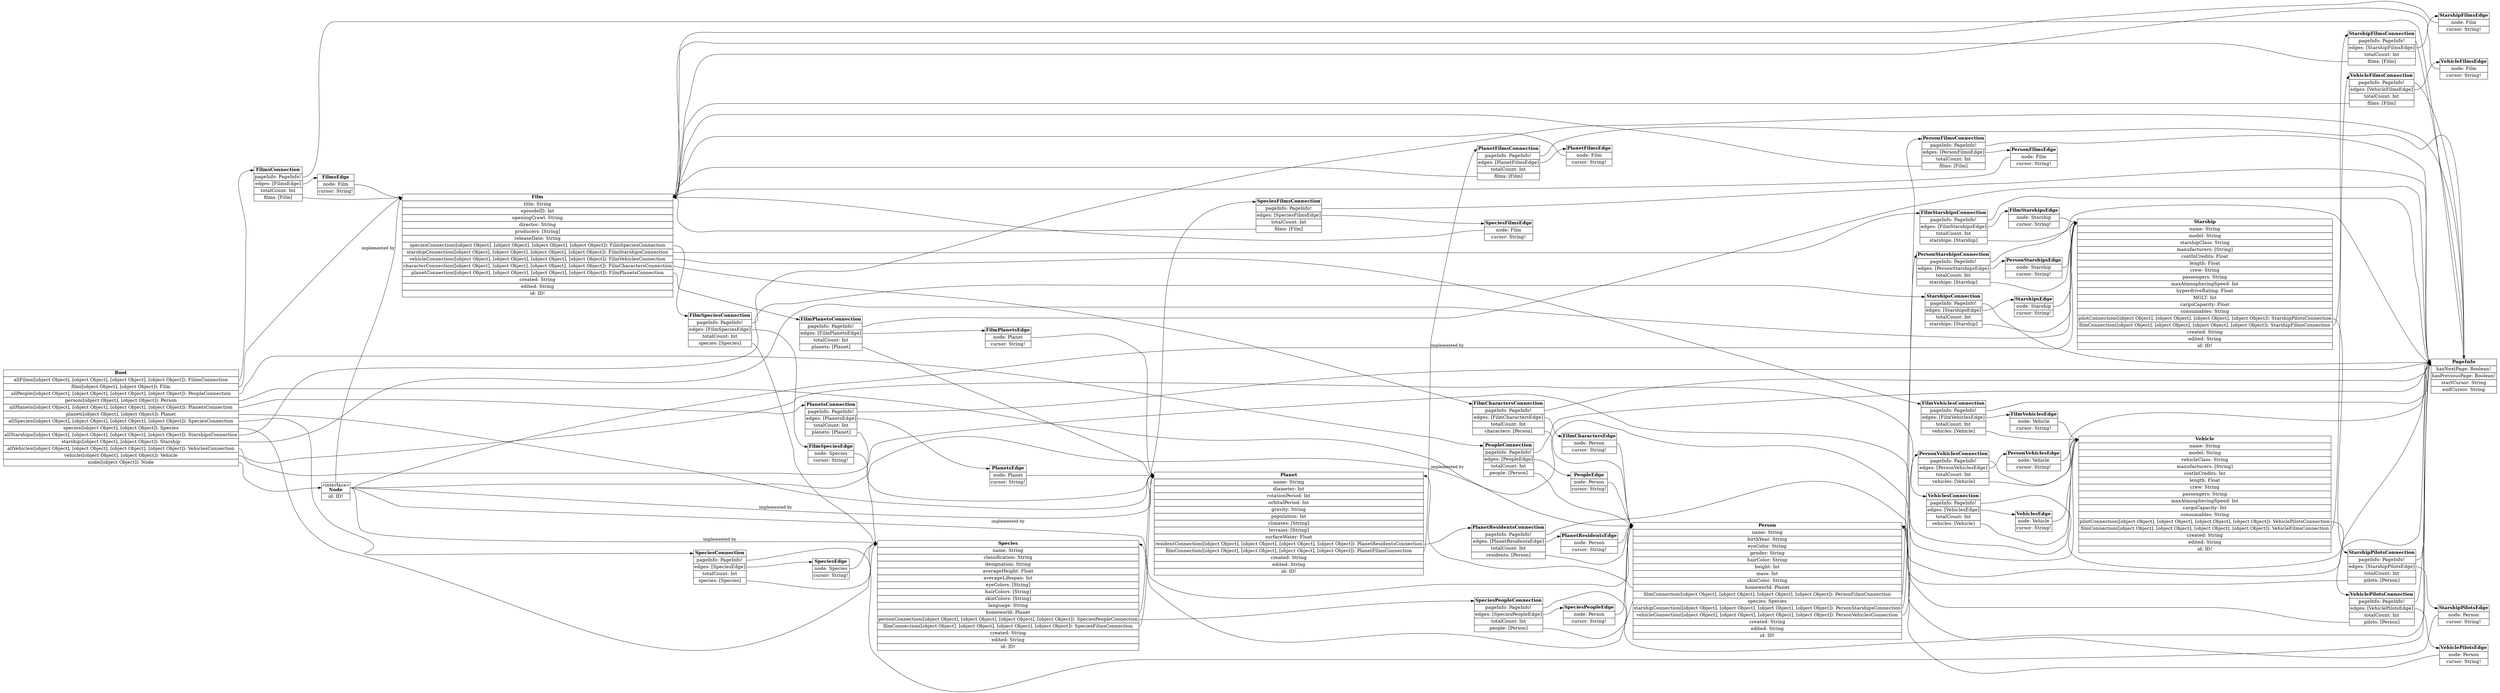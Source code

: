 digraph erd {
graph [
  rankdir = "LR"
];
node [
  fontsize = "16"
  shape = "plaintext"
];
edge [
];
"Root" [label=<<TABLE COLOR="BLACK" BORDER="0" CELLBORDER="1" CELLSPACING="0"><TR><TD PORT="__title"><FONT COLOR="BLACK"><B>Root</B></FONT></TD></TR><TR><TD ALIGN="CENTER" PORT="allFilmsport"><FONT COLOR="BLACK">allFilms([object Object], [object Object], [object Object], [object Object]): FilmsConnection</FONT></TD></TR>,<TR><TD ALIGN="CENTER" PORT="filmport"><FONT COLOR="BLACK">film([object Object], [object Object]): Film</FONT></TD></TR>,<TR><TD ALIGN="CENTER" PORT="allPeopleport"><FONT COLOR="BLACK">allPeople([object Object], [object Object], [object Object], [object Object]): PeopleConnection</FONT></TD></TR>,<TR><TD ALIGN="CENTER" PORT="personport"><FONT COLOR="BLACK">person([object Object], [object Object]): Person</FONT></TD></TR>,<TR><TD ALIGN="CENTER" PORT="allPlanetsport"><FONT COLOR="BLACK">allPlanets([object Object], [object Object], [object Object], [object Object]): PlanetsConnection</FONT></TD></TR>,<TR><TD ALIGN="CENTER" PORT="planetport"><FONT COLOR="BLACK">planet([object Object], [object Object]): Planet</FONT></TD></TR>,<TR><TD ALIGN="CENTER" PORT="allSpeciesport"><FONT COLOR="BLACK">allSpecies([object Object], [object Object], [object Object], [object Object]): SpeciesConnection</FONT></TD></TR>,<TR><TD ALIGN="CENTER" PORT="speciesport"><FONT COLOR="BLACK">species([object Object], [object Object]): Species</FONT></TD></TR>,<TR><TD ALIGN="CENTER" PORT="allStarshipsport"><FONT COLOR="BLACK">allStarships([object Object], [object Object], [object Object], [object Object]): StarshipsConnection</FONT></TD></TR>,<TR><TD ALIGN="CENTER" PORT="starshipport"><FONT COLOR="BLACK">starship([object Object], [object Object]): Starship</FONT></TD></TR>,<TR><TD ALIGN="CENTER" PORT="allVehiclesport"><FONT COLOR="BLACK">allVehicles([object Object], [object Object], [object Object], [object Object]): VehiclesConnection</FONT></TD></TR>,<TR><TD ALIGN="CENTER" PORT="vehicleport"><FONT COLOR="BLACK">vehicle([object Object], [object Object]): Vehicle</FONT></TD></TR>,<TR><TD ALIGN="CENTER" PORT="nodeport"><FONT COLOR="BLACK">node([object Object]): Node</FONT></TD></TR></TABLE>>];
"FilmsConnection" [label=<<TABLE COLOR="BLACK" BORDER="0" CELLBORDER="1" CELLSPACING="0"><TR><TD PORT="__title"><FONT COLOR="BLACK"><B>FilmsConnection</B></FONT></TD></TR><TR><TD ALIGN="CENTER" PORT="pageInfoport"><FONT COLOR="BLACK">pageInfo: PageInfo!</FONT></TD></TR>,<TR><TD ALIGN="CENTER" PORT="edgesport"><FONT COLOR="BLACK">edges: [FilmsEdge]</FONT></TD></TR>,<TR><TD ALIGN="CENTER" PORT="totalCountport"><FONT COLOR="BLACK">totalCount: Int</FONT></TD></TR>,<TR><TD ALIGN="CENTER" PORT="filmsport"><FONT COLOR="BLACK">films: [Film]</FONT></TD></TR></TABLE>>];
"Film" [label=<<TABLE COLOR="BLACK" BORDER="0" CELLBORDER="1" CELLSPACING="0"><TR><TD PORT="__title"><FONT COLOR="BLACK"><B>Film</B></FONT></TD></TR><TR><TD ALIGN="CENTER" PORT="titleport"><FONT COLOR="BLACK">title: String</FONT></TD></TR>,<TR><TD ALIGN="CENTER" PORT="episodeIDport"><FONT COLOR="BLACK">episodeID: Int</FONT></TD></TR>,<TR><TD ALIGN="CENTER" PORT="openingCrawlport"><FONT COLOR="BLACK">openingCrawl: String</FONT></TD></TR>,<TR><TD ALIGN="CENTER" PORT="directorport"><FONT COLOR="BLACK">director: String</FONT></TD></TR>,<TR><TD ALIGN="CENTER" PORT="producersport"><FONT COLOR="BLACK">producers: [String]</FONT></TD></TR>,<TR><TD ALIGN="CENTER" PORT="releaseDateport"><FONT COLOR="BLACK">releaseDate: String</FONT></TD></TR>,<TR><TD ALIGN="CENTER" PORT="speciesConnectionport"><FONT COLOR="BLACK">speciesConnection([object Object], [object Object], [object Object], [object Object]): FilmSpeciesConnection</FONT></TD></TR>,<TR><TD ALIGN="CENTER" PORT="starshipConnectionport"><FONT COLOR="BLACK">starshipConnection([object Object], [object Object], [object Object], [object Object]): FilmStarshipsConnection</FONT></TD></TR>,<TR><TD ALIGN="CENTER" PORT="vehicleConnectionport"><FONT COLOR="BLACK">vehicleConnection([object Object], [object Object], [object Object], [object Object]): FilmVehiclesConnection</FONT></TD></TR>,<TR><TD ALIGN="CENTER" PORT="characterConnectionport"><FONT COLOR="BLACK">characterConnection([object Object], [object Object], [object Object], [object Object]): FilmCharactersConnection</FONT></TD></TR>,<TR><TD ALIGN="CENTER" PORT="planetConnectionport"><FONT COLOR="BLACK">planetConnection([object Object], [object Object], [object Object], [object Object]): FilmPlanetsConnection</FONT></TD></TR>,<TR><TD ALIGN="CENTER" PORT="createdport"><FONT COLOR="BLACK">created: String</FONT></TD></TR>,<TR><TD ALIGN="CENTER" PORT="editedport"><FONT COLOR="BLACK">edited: String</FONT></TD></TR>,<TR><TD ALIGN="CENTER" PORT="idport"><FONT COLOR="BLACK">id: ID!</FONT></TD></TR></TABLE>>];
"PeopleConnection" [label=<<TABLE COLOR="BLACK" BORDER="0" CELLBORDER="1" CELLSPACING="0"><TR><TD PORT="__title"><FONT COLOR="BLACK"><B>PeopleConnection</B></FONT></TD></TR><TR><TD ALIGN="CENTER" PORT="pageInfoport"><FONT COLOR="BLACK">pageInfo: PageInfo!</FONT></TD></TR>,<TR><TD ALIGN="CENTER" PORT="edgesport"><FONT COLOR="BLACK">edges: [PeopleEdge]</FONT></TD></TR>,<TR><TD ALIGN="CENTER" PORT="totalCountport"><FONT COLOR="BLACK">totalCount: Int</FONT></TD></TR>,<TR><TD ALIGN="CENTER" PORT="peopleport"><FONT COLOR="BLACK">people: [Person]</FONT></TD></TR></TABLE>>];
"Person" [label=<<TABLE COLOR="BLACK" BORDER="0" CELLBORDER="1" CELLSPACING="0"><TR><TD PORT="__title"><FONT COLOR="BLACK"><B>Person</B></FONT></TD></TR><TR><TD ALIGN="CENTER" PORT="nameport"><FONT COLOR="BLACK">name: String</FONT></TD></TR>,<TR><TD ALIGN="CENTER" PORT="birthYearport"><FONT COLOR="BLACK">birthYear: String</FONT></TD></TR>,<TR><TD ALIGN="CENTER" PORT="eyeColorport"><FONT COLOR="BLACK">eyeColor: String</FONT></TD></TR>,<TR><TD ALIGN="CENTER" PORT="genderport"><FONT COLOR="BLACK">gender: String</FONT></TD></TR>,<TR><TD ALIGN="CENTER" PORT="hairColorport"><FONT COLOR="BLACK">hairColor: String</FONT></TD></TR>,<TR><TD ALIGN="CENTER" PORT="heightport"><FONT COLOR="BLACK">height: Int</FONT></TD></TR>,<TR><TD ALIGN="CENTER" PORT="massport"><FONT COLOR="BLACK">mass: Int</FONT></TD></TR>,<TR><TD ALIGN="CENTER" PORT="skinColorport"><FONT COLOR="BLACK">skinColor: String</FONT></TD></TR>,<TR><TD ALIGN="CENTER" PORT="homeworldport"><FONT COLOR="BLACK">homeworld: Planet</FONT></TD></TR>,<TR><TD ALIGN="CENTER" PORT="filmConnectionport"><FONT COLOR="BLACK">filmConnection([object Object], [object Object], [object Object], [object Object]): PersonFilmsConnection</FONT></TD></TR>,<TR><TD ALIGN="CENTER" PORT="speciesport"><FONT COLOR="BLACK">species: Species</FONT></TD></TR>,<TR><TD ALIGN="CENTER" PORT="starshipConnectionport"><FONT COLOR="BLACK">starshipConnection([object Object], [object Object], [object Object], [object Object]): PersonStarshipsConnection</FONT></TD></TR>,<TR><TD ALIGN="CENTER" PORT="vehicleConnectionport"><FONT COLOR="BLACK">vehicleConnection([object Object], [object Object], [object Object], [object Object]): PersonVehiclesConnection</FONT></TD></TR>,<TR><TD ALIGN="CENTER" PORT="createdport"><FONT COLOR="BLACK">created: String</FONT></TD></TR>,<TR><TD ALIGN="CENTER" PORT="editedport"><FONT COLOR="BLACK">edited: String</FONT></TD></TR>,<TR><TD ALIGN="CENTER" PORT="idport"><FONT COLOR="BLACK">id: ID!</FONT></TD></TR></TABLE>>];
"PlanetsConnection" [label=<<TABLE COLOR="BLACK" BORDER="0" CELLBORDER="1" CELLSPACING="0"><TR><TD PORT="__title"><FONT COLOR="BLACK"><B>PlanetsConnection</B></FONT></TD></TR><TR><TD ALIGN="CENTER" PORT="pageInfoport"><FONT COLOR="BLACK">pageInfo: PageInfo!</FONT></TD></TR>,<TR><TD ALIGN="CENTER" PORT="edgesport"><FONT COLOR="BLACK">edges: [PlanetsEdge]</FONT></TD></TR>,<TR><TD ALIGN="CENTER" PORT="totalCountport"><FONT COLOR="BLACK">totalCount: Int</FONT></TD></TR>,<TR><TD ALIGN="CENTER" PORT="planetsport"><FONT COLOR="BLACK">planets: [Planet]</FONT></TD></TR></TABLE>>];
"Planet" [label=<<TABLE COLOR="BLACK" BORDER="0" CELLBORDER="1" CELLSPACING="0"><TR><TD PORT="__title"><FONT COLOR="BLACK"><B>Planet</B></FONT></TD></TR><TR><TD ALIGN="CENTER" PORT="nameport"><FONT COLOR="BLACK">name: String</FONT></TD></TR>,<TR><TD ALIGN="CENTER" PORT="diameterport"><FONT COLOR="BLACK">diameter: Int</FONT></TD></TR>,<TR><TD ALIGN="CENTER" PORT="rotationPeriodport"><FONT COLOR="BLACK">rotationPeriod: Int</FONT></TD></TR>,<TR><TD ALIGN="CENTER" PORT="orbitalPeriodport"><FONT COLOR="BLACK">orbitalPeriod: Int</FONT></TD></TR>,<TR><TD ALIGN="CENTER" PORT="gravityport"><FONT COLOR="BLACK">gravity: String</FONT></TD></TR>,<TR><TD ALIGN="CENTER" PORT="populationport"><FONT COLOR="BLACK">population: Int</FONT></TD></TR>,<TR><TD ALIGN="CENTER" PORT="climatesport"><FONT COLOR="BLACK">climates: [String]</FONT></TD></TR>,<TR><TD ALIGN="CENTER" PORT="terrainsport"><FONT COLOR="BLACK">terrains: [String]</FONT></TD></TR>,<TR><TD ALIGN="CENTER" PORT="surfaceWaterport"><FONT COLOR="BLACK">surfaceWater: Float</FONT></TD></TR>,<TR><TD ALIGN="CENTER" PORT="residentConnectionport"><FONT COLOR="BLACK">residentConnection([object Object], [object Object], [object Object], [object Object]): PlanetResidentsConnection</FONT></TD></TR>,<TR><TD ALIGN="CENTER" PORT="filmConnectionport"><FONT COLOR="BLACK">filmConnection([object Object], [object Object], [object Object], [object Object]): PlanetFilmsConnection</FONT></TD></TR>,<TR><TD ALIGN="CENTER" PORT="createdport"><FONT COLOR="BLACK">created: String</FONT></TD></TR>,<TR><TD ALIGN="CENTER" PORT="editedport"><FONT COLOR="BLACK">edited: String</FONT></TD></TR>,<TR><TD ALIGN="CENTER" PORT="idport"><FONT COLOR="BLACK">id: ID!</FONT></TD></TR></TABLE>>];
"SpeciesConnection" [label=<<TABLE COLOR="BLACK" BORDER="0" CELLBORDER="1" CELLSPACING="0"><TR><TD PORT="__title"><FONT COLOR="BLACK"><B>SpeciesConnection</B></FONT></TD></TR><TR><TD ALIGN="CENTER" PORT="pageInfoport"><FONT COLOR="BLACK">pageInfo: PageInfo!</FONT></TD></TR>,<TR><TD ALIGN="CENTER" PORT="edgesport"><FONT COLOR="BLACK">edges: [SpeciesEdge]</FONT></TD></TR>,<TR><TD ALIGN="CENTER" PORT="totalCountport"><FONT COLOR="BLACK">totalCount: Int</FONT></TD></TR>,<TR><TD ALIGN="CENTER" PORT="speciesport"><FONT COLOR="BLACK">species: [Species]</FONT></TD></TR></TABLE>>];
"Species" [label=<<TABLE COLOR="BLACK" BORDER="0" CELLBORDER="1" CELLSPACING="0"><TR><TD PORT="__title"><FONT COLOR="BLACK"><B>Species</B></FONT></TD></TR><TR><TD ALIGN="CENTER" PORT="nameport"><FONT COLOR="BLACK">name: String</FONT></TD></TR>,<TR><TD ALIGN="CENTER" PORT="classificationport"><FONT COLOR="BLACK">classification: String</FONT></TD></TR>,<TR><TD ALIGN="CENTER" PORT="designationport"><FONT COLOR="BLACK">designation: String</FONT></TD></TR>,<TR><TD ALIGN="CENTER" PORT="averageHeightport"><FONT COLOR="BLACK">averageHeight: Float</FONT></TD></TR>,<TR><TD ALIGN="CENTER" PORT="averageLifespanport"><FONT COLOR="BLACK">averageLifespan: Int</FONT></TD></TR>,<TR><TD ALIGN="CENTER" PORT="eyeColorsport"><FONT COLOR="BLACK">eyeColors: [String]</FONT></TD></TR>,<TR><TD ALIGN="CENTER" PORT="hairColorsport"><FONT COLOR="BLACK">hairColors: [String]</FONT></TD></TR>,<TR><TD ALIGN="CENTER" PORT="skinColorsport"><FONT COLOR="BLACK">skinColors: [String]</FONT></TD></TR>,<TR><TD ALIGN="CENTER" PORT="languageport"><FONT COLOR="BLACK">language: String</FONT></TD></TR>,<TR><TD ALIGN="CENTER" PORT="homeworldport"><FONT COLOR="BLACK">homeworld: Planet</FONT></TD></TR>,<TR><TD ALIGN="CENTER" PORT="personConnectionport"><FONT COLOR="BLACK">personConnection([object Object], [object Object], [object Object], [object Object]): SpeciesPeopleConnection</FONT></TD></TR>,<TR><TD ALIGN="CENTER" PORT="filmConnectionport"><FONT COLOR="BLACK">filmConnection([object Object], [object Object], [object Object], [object Object]): SpeciesFilmsConnection</FONT></TD></TR>,<TR><TD ALIGN="CENTER" PORT="createdport"><FONT COLOR="BLACK">created: String</FONT></TD></TR>,<TR><TD ALIGN="CENTER" PORT="editedport"><FONT COLOR="BLACK">edited: String</FONT></TD></TR>,<TR><TD ALIGN="CENTER" PORT="idport"><FONT COLOR="BLACK">id: ID!</FONT></TD></TR></TABLE>>];
"StarshipsConnection" [label=<<TABLE COLOR="BLACK" BORDER="0" CELLBORDER="1" CELLSPACING="0"><TR><TD PORT="__title"><FONT COLOR="BLACK"><B>StarshipsConnection</B></FONT></TD></TR><TR><TD ALIGN="CENTER" PORT="pageInfoport"><FONT COLOR="BLACK">pageInfo: PageInfo!</FONT></TD></TR>,<TR><TD ALIGN="CENTER" PORT="edgesport"><FONT COLOR="BLACK">edges: [StarshipsEdge]</FONT></TD></TR>,<TR><TD ALIGN="CENTER" PORT="totalCountport"><FONT COLOR="BLACK">totalCount: Int</FONT></TD></TR>,<TR><TD ALIGN="CENTER" PORT="starshipsport"><FONT COLOR="BLACK">starships: [Starship]</FONT></TD></TR></TABLE>>];
"Starship" [label=<<TABLE COLOR="BLACK" BORDER="0" CELLBORDER="1" CELLSPACING="0"><TR><TD PORT="__title"><FONT COLOR="BLACK"><B>Starship</B></FONT></TD></TR><TR><TD ALIGN="CENTER" PORT="nameport"><FONT COLOR="BLACK">name: String</FONT></TD></TR>,<TR><TD ALIGN="CENTER" PORT="modelport"><FONT COLOR="BLACK">model: String</FONT></TD></TR>,<TR><TD ALIGN="CENTER" PORT="starshipClassport"><FONT COLOR="BLACK">starshipClass: String</FONT></TD></TR>,<TR><TD ALIGN="CENTER" PORT="manufacturersport"><FONT COLOR="BLACK">manufacturers: [String]</FONT></TD></TR>,<TR><TD ALIGN="CENTER" PORT="costInCreditsport"><FONT COLOR="BLACK">costInCredits: Float</FONT></TD></TR>,<TR><TD ALIGN="CENTER" PORT="lengthport"><FONT COLOR="BLACK">length: Float</FONT></TD></TR>,<TR><TD ALIGN="CENTER" PORT="crewport"><FONT COLOR="BLACK">crew: String</FONT></TD></TR>,<TR><TD ALIGN="CENTER" PORT="passengersport"><FONT COLOR="BLACK">passengers: String</FONT></TD></TR>,<TR><TD ALIGN="CENTER" PORT="maxAtmospheringSpeedport"><FONT COLOR="BLACK">maxAtmospheringSpeed: Int</FONT></TD></TR>,<TR><TD ALIGN="CENTER" PORT="hyperdriveRatingport"><FONT COLOR="BLACK">hyperdriveRating: Float</FONT></TD></TR>,<TR><TD ALIGN="CENTER" PORT="MGLTport"><FONT COLOR="BLACK">MGLT: Int</FONT></TD></TR>,<TR><TD ALIGN="CENTER" PORT="cargoCapacityport"><FONT COLOR="BLACK">cargoCapacity: Float</FONT></TD></TR>,<TR><TD ALIGN="CENTER" PORT="consumablesport"><FONT COLOR="BLACK">consumables: String</FONT></TD></TR>,<TR><TD ALIGN="CENTER" PORT="pilotConnectionport"><FONT COLOR="BLACK">pilotConnection([object Object], [object Object], [object Object], [object Object]): StarshipPilotsConnection</FONT></TD></TR>,<TR><TD ALIGN="CENTER" PORT="filmConnectionport"><FONT COLOR="BLACK">filmConnection([object Object], [object Object], [object Object], [object Object]): StarshipFilmsConnection</FONT></TD></TR>,<TR><TD ALIGN="CENTER" PORT="createdport"><FONT COLOR="BLACK">created: String</FONT></TD></TR>,<TR><TD ALIGN="CENTER" PORT="editedport"><FONT COLOR="BLACK">edited: String</FONT></TD></TR>,<TR><TD ALIGN="CENTER" PORT="idport"><FONT COLOR="BLACK">id: ID!</FONT></TD></TR></TABLE>>];
"VehiclesConnection" [label=<<TABLE COLOR="BLACK" BORDER="0" CELLBORDER="1" CELLSPACING="0"><TR><TD PORT="__title"><FONT COLOR="BLACK"><B>VehiclesConnection</B></FONT></TD></TR><TR><TD ALIGN="CENTER" PORT="pageInfoport"><FONT COLOR="BLACK">pageInfo: PageInfo!</FONT></TD></TR>,<TR><TD ALIGN="CENTER" PORT="edgesport"><FONT COLOR="BLACK">edges: [VehiclesEdge]</FONT></TD></TR>,<TR><TD ALIGN="CENTER" PORT="totalCountport"><FONT COLOR="BLACK">totalCount: Int</FONT></TD></TR>,<TR><TD ALIGN="CENTER" PORT="vehiclesport"><FONT COLOR="BLACK">vehicles: [Vehicle]</FONT></TD></TR></TABLE>>];
"Vehicle" [label=<<TABLE COLOR="BLACK" BORDER="0" CELLBORDER="1" CELLSPACING="0"><TR><TD PORT="__title"><FONT COLOR="BLACK"><B>Vehicle</B></FONT></TD></TR><TR><TD ALIGN="CENTER" PORT="nameport"><FONT COLOR="BLACK">name: String</FONT></TD></TR>,<TR><TD ALIGN="CENTER" PORT="modelport"><FONT COLOR="BLACK">model: String</FONT></TD></TR>,<TR><TD ALIGN="CENTER" PORT="vehicleClassport"><FONT COLOR="BLACK">vehicleClass: String</FONT></TD></TR>,<TR><TD ALIGN="CENTER" PORT="manufacturersport"><FONT COLOR="BLACK">manufacturers: [String]</FONT></TD></TR>,<TR><TD ALIGN="CENTER" PORT="costInCreditsport"><FONT COLOR="BLACK">costInCredits: Int</FONT></TD></TR>,<TR><TD ALIGN="CENTER" PORT="lengthport"><FONT COLOR="BLACK">length: Float</FONT></TD></TR>,<TR><TD ALIGN="CENTER" PORT="crewport"><FONT COLOR="BLACK">crew: String</FONT></TD></TR>,<TR><TD ALIGN="CENTER" PORT="passengersport"><FONT COLOR="BLACK">passengers: String</FONT></TD></TR>,<TR><TD ALIGN="CENTER" PORT="maxAtmospheringSpeedport"><FONT COLOR="BLACK">maxAtmospheringSpeed: Int</FONT></TD></TR>,<TR><TD ALIGN="CENTER" PORT="cargoCapacityport"><FONT COLOR="BLACK">cargoCapacity: Int</FONT></TD></TR>,<TR><TD ALIGN="CENTER" PORT="consumablesport"><FONT COLOR="BLACK">consumables: String</FONT></TD></TR>,<TR><TD ALIGN="CENTER" PORT="pilotConnectionport"><FONT COLOR="BLACK">pilotConnection([object Object], [object Object], [object Object], [object Object]): VehiclePilotsConnection</FONT></TD></TR>,<TR><TD ALIGN="CENTER" PORT="filmConnectionport"><FONT COLOR="BLACK">filmConnection([object Object], [object Object], [object Object], [object Object]): VehicleFilmsConnection</FONT></TD></TR>,<TR><TD ALIGN="CENTER" PORT="createdport"><FONT COLOR="BLACK">created: String</FONT></TD></TR>,<TR><TD ALIGN="CENTER" PORT="editedport"><FONT COLOR="BLACK">edited: String</FONT></TD></TR>,<TR><TD ALIGN="CENTER" PORT="idport"><FONT COLOR="BLACK">id: ID!</FONT></TD></TR></TABLE>>];
"PageInfo" [label=<<TABLE COLOR="BLACK" BORDER="0" CELLBORDER="1" CELLSPACING="0"><TR><TD PORT="__title"><FONT COLOR="BLACK"><B>PageInfo</B></FONT></TD></TR><TR><TD ALIGN="CENTER" PORT="hasNextPageport"><FONT COLOR="BLACK">hasNextPage: Boolean!</FONT></TD></TR>,<TR><TD ALIGN="CENTER" PORT="hasPreviousPageport"><FONT COLOR="BLACK">hasPreviousPage: Boolean!</FONT></TD></TR>,<TR><TD ALIGN="CENTER" PORT="startCursorport"><FONT COLOR="BLACK">startCursor: String</FONT></TD></TR>,<TR><TD ALIGN="CENTER" PORT="endCursorport"><FONT COLOR="BLACK">endCursor: String</FONT></TD></TR></TABLE>>];
"FilmsEdge" [label=<<TABLE COLOR="BLACK" BORDER="0" CELLBORDER="1" CELLSPACING="0"><TR><TD PORT="__title"><FONT COLOR="BLACK"><B>FilmsEdge</B></FONT></TD></TR><TR><TD ALIGN="CENTER" PORT="nodeport"><FONT COLOR="BLACK">node: Film</FONT></TD></TR>,<TR><TD ALIGN="CENTER" PORT="cursorport"><FONT COLOR="BLACK">cursor: String!</FONT></TD></TR></TABLE>>];
"FilmSpeciesConnection" [label=<<TABLE COLOR="BLACK" BORDER="0" CELLBORDER="1" CELLSPACING="0"><TR><TD PORT="__title"><FONT COLOR="BLACK"><B>FilmSpeciesConnection</B></FONT></TD></TR><TR><TD ALIGN="CENTER" PORT="pageInfoport"><FONT COLOR="BLACK">pageInfo: PageInfo!</FONT></TD></TR>,<TR><TD ALIGN="CENTER" PORT="edgesport"><FONT COLOR="BLACK">edges: [FilmSpeciesEdge]</FONT></TD></TR>,<TR><TD ALIGN="CENTER" PORT="totalCountport"><FONT COLOR="BLACK">totalCount: Int</FONT></TD></TR>,<TR><TD ALIGN="CENTER" PORT="speciesport"><FONT COLOR="BLACK">species: [Species]</FONT></TD></TR></TABLE>>];
"FilmStarshipsConnection" [label=<<TABLE COLOR="BLACK" BORDER="0" CELLBORDER="1" CELLSPACING="0"><TR><TD PORT="__title"><FONT COLOR="BLACK"><B>FilmStarshipsConnection</B></FONT></TD></TR><TR><TD ALIGN="CENTER" PORT="pageInfoport"><FONT COLOR="BLACK">pageInfo: PageInfo!</FONT></TD></TR>,<TR><TD ALIGN="CENTER" PORT="edgesport"><FONT COLOR="BLACK">edges: [FilmStarshipsEdge]</FONT></TD></TR>,<TR><TD ALIGN="CENTER" PORT="totalCountport"><FONT COLOR="BLACK">totalCount: Int</FONT></TD></TR>,<TR><TD ALIGN="CENTER" PORT="starshipsport"><FONT COLOR="BLACK">starships: [Starship]</FONT></TD></TR></TABLE>>];
"FilmVehiclesConnection" [label=<<TABLE COLOR="BLACK" BORDER="0" CELLBORDER="1" CELLSPACING="0"><TR><TD PORT="__title"><FONT COLOR="BLACK"><B>FilmVehiclesConnection</B></FONT></TD></TR><TR><TD ALIGN="CENTER" PORT="pageInfoport"><FONT COLOR="BLACK">pageInfo: PageInfo!</FONT></TD></TR>,<TR><TD ALIGN="CENTER" PORT="edgesport"><FONT COLOR="BLACK">edges: [FilmVehiclesEdge]</FONT></TD></TR>,<TR><TD ALIGN="CENTER" PORT="totalCountport"><FONT COLOR="BLACK">totalCount: Int</FONT></TD></TR>,<TR><TD ALIGN="CENTER" PORT="vehiclesport"><FONT COLOR="BLACK">vehicles: [Vehicle]</FONT></TD></TR></TABLE>>];
"FilmCharactersConnection" [label=<<TABLE COLOR="BLACK" BORDER="0" CELLBORDER="1" CELLSPACING="0"><TR><TD PORT="__title"><FONT COLOR="BLACK"><B>FilmCharactersConnection</B></FONT></TD></TR><TR><TD ALIGN="CENTER" PORT="pageInfoport"><FONT COLOR="BLACK">pageInfo: PageInfo!</FONT></TD></TR>,<TR><TD ALIGN="CENTER" PORT="edgesport"><FONT COLOR="BLACK">edges: [FilmCharactersEdge]</FONT></TD></TR>,<TR><TD ALIGN="CENTER" PORT="totalCountport"><FONT COLOR="BLACK">totalCount: Int</FONT></TD></TR>,<TR><TD ALIGN="CENTER" PORT="charactersport"><FONT COLOR="BLACK">characters: [Person]</FONT></TD></TR></TABLE>>];
"FilmPlanetsConnection" [label=<<TABLE COLOR="BLACK" BORDER="0" CELLBORDER="1" CELLSPACING="0"><TR><TD PORT="__title"><FONT COLOR="BLACK"><B>FilmPlanetsConnection</B></FONT></TD></TR><TR><TD ALIGN="CENTER" PORT="pageInfoport"><FONT COLOR="BLACK">pageInfo: PageInfo!</FONT></TD></TR>,<TR><TD ALIGN="CENTER" PORT="edgesport"><FONT COLOR="BLACK">edges: [FilmPlanetsEdge]</FONT></TD></TR>,<TR><TD ALIGN="CENTER" PORT="totalCountport"><FONT COLOR="BLACK">totalCount: Int</FONT></TD></TR>,<TR><TD ALIGN="CENTER" PORT="planetsport"><FONT COLOR="BLACK">planets: [Planet]</FONT></TD></TR></TABLE>>];
"PeopleEdge" [label=<<TABLE COLOR="BLACK" BORDER="0" CELLBORDER="1" CELLSPACING="0"><TR><TD PORT="__title"><FONT COLOR="BLACK"><B>PeopleEdge</B></FONT></TD></TR><TR><TD ALIGN="CENTER" PORT="nodeport"><FONT COLOR="BLACK">node: Person</FONT></TD></TR>,<TR><TD ALIGN="CENTER" PORT="cursorport"><FONT COLOR="BLACK">cursor: String!</FONT></TD></TR></TABLE>>];
"PersonFilmsConnection" [label=<<TABLE COLOR="BLACK" BORDER="0" CELLBORDER="1" CELLSPACING="0"><TR><TD PORT="__title"><FONT COLOR="BLACK"><B>PersonFilmsConnection</B></FONT></TD></TR><TR><TD ALIGN="CENTER" PORT="pageInfoport"><FONT COLOR="BLACK">pageInfo: PageInfo!</FONT></TD></TR>,<TR><TD ALIGN="CENTER" PORT="edgesport"><FONT COLOR="BLACK">edges: [PersonFilmsEdge]</FONT></TD></TR>,<TR><TD ALIGN="CENTER" PORT="totalCountport"><FONT COLOR="BLACK">totalCount: Int</FONT></TD></TR>,<TR><TD ALIGN="CENTER" PORT="filmsport"><FONT COLOR="BLACK">films: [Film]</FONT></TD></TR></TABLE>>];
"PersonStarshipsConnection" [label=<<TABLE COLOR="BLACK" BORDER="0" CELLBORDER="1" CELLSPACING="0"><TR><TD PORT="__title"><FONT COLOR="BLACK"><B>PersonStarshipsConnection</B></FONT></TD></TR><TR><TD ALIGN="CENTER" PORT="pageInfoport"><FONT COLOR="BLACK">pageInfo: PageInfo!</FONT></TD></TR>,<TR><TD ALIGN="CENTER" PORT="edgesport"><FONT COLOR="BLACK">edges: [PersonStarshipsEdge]</FONT></TD></TR>,<TR><TD ALIGN="CENTER" PORT="totalCountport"><FONT COLOR="BLACK">totalCount: Int</FONT></TD></TR>,<TR><TD ALIGN="CENTER" PORT="starshipsport"><FONT COLOR="BLACK">starships: [Starship]</FONT></TD></TR></TABLE>>];
"PersonVehiclesConnection" [label=<<TABLE COLOR="BLACK" BORDER="0" CELLBORDER="1" CELLSPACING="0"><TR><TD PORT="__title"><FONT COLOR="BLACK"><B>PersonVehiclesConnection</B></FONT></TD></TR><TR><TD ALIGN="CENTER" PORT="pageInfoport"><FONT COLOR="BLACK">pageInfo: PageInfo!</FONT></TD></TR>,<TR><TD ALIGN="CENTER" PORT="edgesport"><FONT COLOR="BLACK">edges: [PersonVehiclesEdge]</FONT></TD></TR>,<TR><TD ALIGN="CENTER" PORT="totalCountport"><FONT COLOR="BLACK">totalCount: Int</FONT></TD></TR>,<TR><TD ALIGN="CENTER" PORT="vehiclesport"><FONT COLOR="BLACK">vehicles: [Vehicle]</FONT></TD></TR></TABLE>>];
"PlanetsEdge" [label=<<TABLE COLOR="BLACK" BORDER="0" CELLBORDER="1" CELLSPACING="0"><TR><TD PORT="__title"><FONT COLOR="BLACK"><B>PlanetsEdge</B></FONT></TD></TR><TR><TD ALIGN="CENTER" PORT="nodeport"><FONT COLOR="BLACK">node: Planet</FONT></TD></TR>,<TR><TD ALIGN="CENTER" PORT="cursorport"><FONT COLOR="BLACK">cursor: String!</FONT></TD></TR></TABLE>>];
"PlanetResidentsConnection" [label=<<TABLE COLOR="BLACK" BORDER="0" CELLBORDER="1" CELLSPACING="0"><TR><TD PORT="__title"><FONT COLOR="BLACK"><B>PlanetResidentsConnection</B></FONT></TD></TR><TR><TD ALIGN="CENTER" PORT="pageInfoport"><FONT COLOR="BLACK">pageInfo: PageInfo!</FONT></TD></TR>,<TR><TD ALIGN="CENTER" PORT="edgesport"><FONT COLOR="BLACK">edges: [PlanetResidentsEdge]</FONT></TD></TR>,<TR><TD ALIGN="CENTER" PORT="totalCountport"><FONT COLOR="BLACK">totalCount: Int</FONT></TD></TR>,<TR><TD ALIGN="CENTER" PORT="residentsport"><FONT COLOR="BLACK">residents: [Person]</FONT></TD></TR></TABLE>>];
"PlanetFilmsConnection" [label=<<TABLE COLOR="BLACK" BORDER="0" CELLBORDER="1" CELLSPACING="0"><TR><TD PORT="__title"><FONT COLOR="BLACK"><B>PlanetFilmsConnection</B></FONT></TD></TR><TR><TD ALIGN="CENTER" PORT="pageInfoport"><FONT COLOR="BLACK">pageInfo: PageInfo!</FONT></TD></TR>,<TR><TD ALIGN="CENTER" PORT="edgesport"><FONT COLOR="BLACK">edges: [PlanetFilmsEdge]</FONT></TD></TR>,<TR><TD ALIGN="CENTER" PORT="totalCountport"><FONT COLOR="BLACK">totalCount: Int</FONT></TD></TR>,<TR><TD ALIGN="CENTER" PORT="filmsport"><FONT COLOR="BLACK">films: [Film]</FONT></TD></TR></TABLE>>];
"SpeciesEdge" [label=<<TABLE COLOR="BLACK" BORDER="0" CELLBORDER="1" CELLSPACING="0"><TR><TD PORT="__title"><FONT COLOR="BLACK"><B>SpeciesEdge</B></FONT></TD></TR><TR><TD ALIGN="CENTER" PORT="nodeport"><FONT COLOR="BLACK">node: Species</FONT></TD></TR>,<TR><TD ALIGN="CENTER" PORT="cursorport"><FONT COLOR="BLACK">cursor: String!</FONT></TD></TR></TABLE>>];
"SpeciesPeopleConnection" [label=<<TABLE COLOR="BLACK" BORDER="0" CELLBORDER="1" CELLSPACING="0"><TR><TD PORT="__title"><FONT COLOR="BLACK"><B>SpeciesPeopleConnection</B></FONT></TD></TR><TR><TD ALIGN="CENTER" PORT="pageInfoport"><FONT COLOR="BLACK">pageInfo: PageInfo!</FONT></TD></TR>,<TR><TD ALIGN="CENTER" PORT="edgesport"><FONT COLOR="BLACK">edges: [SpeciesPeopleEdge]</FONT></TD></TR>,<TR><TD ALIGN="CENTER" PORT="totalCountport"><FONT COLOR="BLACK">totalCount: Int</FONT></TD></TR>,<TR><TD ALIGN="CENTER" PORT="peopleport"><FONT COLOR="BLACK">people: [Person]</FONT></TD></TR></TABLE>>];
"SpeciesFilmsConnection" [label=<<TABLE COLOR="BLACK" BORDER="0" CELLBORDER="1" CELLSPACING="0"><TR><TD PORT="__title"><FONT COLOR="BLACK"><B>SpeciesFilmsConnection</B></FONT></TD></TR><TR><TD ALIGN="CENTER" PORT="pageInfoport"><FONT COLOR="BLACK">pageInfo: PageInfo!</FONT></TD></TR>,<TR><TD ALIGN="CENTER" PORT="edgesport"><FONT COLOR="BLACK">edges: [SpeciesFilmsEdge]</FONT></TD></TR>,<TR><TD ALIGN="CENTER" PORT="totalCountport"><FONT COLOR="BLACK">totalCount: Int</FONT></TD></TR>,<TR><TD ALIGN="CENTER" PORT="filmsport"><FONT COLOR="BLACK">films: [Film]</FONT></TD></TR></TABLE>>];
"StarshipsEdge" [label=<<TABLE COLOR="BLACK" BORDER="0" CELLBORDER="1" CELLSPACING="0"><TR><TD PORT="__title"><FONT COLOR="BLACK"><B>StarshipsEdge</B></FONT></TD></TR><TR><TD ALIGN="CENTER" PORT="nodeport"><FONT COLOR="BLACK">node: Starship</FONT></TD></TR>,<TR><TD ALIGN="CENTER" PORT="cursorport"><FONT COLOR="BLACK">cursor: String!</FONT></TD></TR></TABLE>>];
"StarshipPilotsConnection" [label=<<TABLE COLOR="BLACK" BORDER="0" CELLBORDER="1" CELLSPACING="0"><TR><TD PORT="__title"><FONT COLOR="BLACK"><B>StarshipPilotsConnection</B></FONT></TD></TR><TR><TD ALIGN="CENTER" PORT="pageInfoport"><FONT COLOR="BLACK">pageInfo: PageInfo!</FONT></TD></TR>,<TR><TD ALIGN="CENTER" PORT="edgesport"><FONT COLOR="BLACK">edges: [StarshipPilotsEdge]</FONT></TD></TR>,<TR><TD ALIGN="CENTER" PORT="totalCountport"><FONT COLOR="BLACK">totalCount: Int</FONT></TD></TR>,<TR><TD ALIGN="CENTER" PORT="pilotsport"><FONT COLOR="BLACK">pilots: [Person]</FONT></TD></TR></TABLE>>];
"StarshipFilmsConnection" [label=<<TABLE COLOR="BLACK" BORDER="0" CELLBORDER="1" CELLSPACING="0"><TR><TD PORT="__title"><FONT COLOR="BLACK"><B>StarshipFilmsConnection</B></FONT></TD></TR><TR><TD ALIGN="CENTER" PORT="pageInfoport"><FONT COLOR="BLACK">pageInfo: PageInfo!</FONT></TD></TR>,<TR><TD ALIGN="CENTER" PORT="edgesport"><FONT COLOR="BLACK">edges: [StarshipFilmsEdge]</FONT></TD></TR>,<TR><TD ALIGN="CENTER" PORT="totalCountport"><FONT COLOR="BLACK">totalCount: Int</FONT></TD></TR>,<TR><TD ALIGN="CENTER" PORT="filmsport"><FONT COLOR="BLACK">films: [Film]</FONT></TD></TR></TABLE>>];
"VehiclesEdge" [label=<<TABLE COLOR="BLACK" BORDER="0" CELLBORDER="1" CELLSPACING="0"><TR><TD PORT="__title"><FONT COLOR="BLACK"><B>VehiclesEdge</B></FONT></TD></TR><TR><TD ALIGN="CENTER" PORT="nodeport"><FONT COLOR="BLACK">node: Vehicle</FONT></TD></TR>,<TR><TD ALIGN="CENTER" PORT="cursorport"><FONT COLOR="BLACK">cursor: String!</FONT></TD></TR></TABLE>>];
"VehiclePilotsConnection" [label=<<TABLE COLOR="BLACK" BORDER="0" CELLBORDER="1" CELLSPACING="0"><TR><TD PORT="__title"><FONT COLOR="BLACK"><B>VehiclePilotsConnection</B></FONT></TD></TR><TR><TD ALIGN="CENTER" PORT="pageInfoport"><FONT COLOR="BLACK">pageInfo: PageInfo!</FONT></TD></TR>,<TR><TD ALIGN="CENTER" PORT="edgesport"><FONT COLOR="BLACK">edges: [VehiclePilotsEdge]</FONT></TD></TR>,<TR><TD ALIGN="CENTER" PORT="totalCountport"><FONT COLOR="BLACK">totalCount: Int</FONT></TD></TR>,<TR><TD ALIGN="CENTER" PORT="pilotsport"><FONT COLOR="BLACK">pilots: [Person]</FONT></TD></TR></TABLE>>];
"VehicleFilmsConnection" [label=<<TABLE COLOR="BLACK" BORDER="0" CELLBORDER="1" CELLSPACING="0"><TR><TD PORT="__title"><FONT COLOR="BLACK"><B>VehicleFilmsConnection</B></FONT></TD></TR><TR><TD ALIGN="CENTER" PORT="pageInfoport"><FONT COLOR="BLACK">pageInfo: PageInfo!</FONT></TD></TR>,<TR><TD ALIGN="CENTER" PORT="edgesport"><FONT COLOR="BLACK">edges: [VehicleFilmsEdge]</FONT></TD></TR>,<TR><TD ALIGN="CENTER" PORT="totalCountport"><FONT COLOR="BLACK">totalCount: Int</FONT></TD></TR>,<TR><TD ALIGN="CENTER" PORT="filmsport"><FONT COLOR="BLACK">films: [Film]</FONT></TD></TR></TABLE>>];
"FilmSpeciesEdge" [label=<<TABLE COLOR="BLACK" BORDER="0" CELLBORDER="1" CELLSPACING="0"><TR><TD PORT="__title"><FONT COLOR="BLACK"><B>FilmSpeciesEdge</B></FONT></TD></TR><TR><TD ALIGN="CENTER" PORT="nodeport"><FONT COLOR="BLACK">node: Species</FONT></TD></TR>,<TR><TD ALIGN="CENTER" PORT="cursorport"><FONT COLOR="BLACK">cursor: String!</FONT></TD></TR></TABLE>>];
"FilmStarshipsEdge" [label=<<TABLE COLOR="BLACK" BORDER="0" CELLBORDER="1" CELLSPACING="0"><TR><TD PORT="__title"><FONT COLOR="BLACK"><B>FilmStarshipsEdge</B></FONT></TD></TR><TR><TD ALIGN="CENTER" PORT="nodeport"><FONT COLOR="BLACK">node: Starship</FONT></TD></TR>,<TR><TD ALIGN="CENTER" PORT="cursorport"><FONT COLOR="BLACK">cursor: String!</FONT></TD></TR></TABLE>>];
"FilmVehiclesEdge" [label=<<TABLE COLOR="BLACK" BORDER="0" CELLBORDER="1" CELLSPACING="0"><TR><TD PORT="__title"><FONT COLOR="BLACK"><B>FilmVehiclesEdge</B></FONT></TD></TR><TR><TD ALIGN="CENTER" PORT="nodeport"><FONT COLOR="BLACK">node: Vehicle</FONT></TD></TR>,<TR><TD ALIGN="CENTER" PORT="cursorport"><FONT COLOR="BLACK">cursor: String!</FONT></TD></TR></TABLE>>];
"FilmCharactersEdge" [label=<<TABLE COLOR="BLACK" BORDER="0" CELLBORDER="1" CELLSPACING="0"><TR><TD PORT="__title"><FONT COLOR="BLACK"><B>FilmCharactersEdge</B></FONT></TD></TR><TR><TD ALIGN="CENTER" PORT="nodeport"><FONT COLOR="BLACK">node: Person</FONT></TD></TR>,<TR><TD ALIGN="CENTER" PORT="cursorport"><FONT COLOR="BLACK">cursor: String!</FONT></TD></TR></TABLE>>];
"FilmPlanetsEdge" [label=<<TABLE COLOR="BLACK" BORDER="0" CELLBORDER="1" CELLSPACING="0"><TR><TD PORT="__title"><FONT COLOR="BLACK"><B>FilmPlanetsEdge</B></FONT></TD></TR><TR><TD ALIGN="CENTER" PORT="nodeport"><FONT COLOR="BLACK">node: Planet</FONT></TD></TR>,<TR><TD ALIGN="CENTER" PORT="cursorport"><FONT COLOR="BLACK">cursor: String!</FONT></TD></TR></TABLE>>];
"PersonFilmsEdge" [label=<<TABLE COLOR="BLACK" BORDER="0" CELLBORDER="1" CELLSPACING="0"><TR><TD PORT="__title"><FONT COLOR="BLACK"><B>PersonFilmsEdge</B></FONT></TD></TR><TR><TD ALIGN="CENTER" PORT="nodeport"><FONT COLOR="BLACK">node: Film</FONT></TD></TR>,<TR><TD ALIGN="CENTER" PORT="cursorport"><FONT COLOR="BLACK">cursor: String!</FONT></TD></TR></TABLE>>];
"PersonStarshipsEdge" [label=<<TABLE COLOR="BLACK" BORDER="0" CELLBORDER="1" CELLSPACING="0"><TR><TD PORT="__title"><FONT COLOR="BLACK"><B>PersonStarshipsEdge</B></FONT></TD></TR><TR><TD ALIGN="CENTER" PORT="nodeport"><FONT COLOR="BLACK">node: Starship</FONT></TD></TR>,<TR><TD ALIGN="CENTER" PORT="cursorport"><FONT COLOR="BLACK">cursor: String!</FONT></TD></TR></TABLE>>];
"PersonVehiclesEdge" [label=<<TABLE COLOR="BLACK" BORDER="0" CELLBORDER="1" CELLSPACING="0"><TR><TD PORT="__title"><FONT COLOR="BLACK"><B>PersonVehiclesEdge</B></FONT></TD></TR><TR><TD ALIGN="CENTER" PORT="nodeport"><FONT COLOR="BLACK">node: Vehicle</FONT></TD></TR>,<TR><TD ALIGN="CENTER" PORT="cursorport"><FONT COLOR="BLACK">cursor: String!</FONT></TD></TR></TABLE>>];
"PlanetResidentsEdge" [label=<<TABLE COLOR="BLACK" BORDER="0" CELLBORDER="1" CELLSPACING="0"><TR><TD PORT="__title"><FONT COLOR="BLACK"><B>PlanetResidentsEdge</B></FONT></TD></TR><TR><TD ALIGN="CENTER" PORT="nodeport"><FONT COLOR="BLACK">node: Person</FONT></TD></TR>,<TR><TD ALIGN="CENTER" PORT="cursorport"><FONT COLOR="BLACK">cursor: String!</FONT></TD></TR></TABLE>>];
"PlanetFilmsEdge" [label=<<TABLE COLOR="BLACK" BORDER="0" CELLBORDER="1" CELLSPACING="0"><TR><TD PORT="__title"><FONT COLOR="BLACK"><B>PlanetFilmsEdge</B></FONT></TD></TR><TR><TD ALIGN="CENTER" PORT="nodeport"><FONT COLOR="BLACK">node: Film</FONT></TD></TR>,<TR><TD ALIGN="CENTER" PORT="cursorport"><FONT COLOR="BLACK">cursor: String!</FONT></TD></TR></TABLE>>];
"SpeciesPeopleEdge" [label=<<TABLE COLOR="BLACK" BORDER="0" CELLBORDER="1" CELLSPACING="0"><TR><TD PORT="__title"><FONT COLOR="BLACK"><B>SpeciesPeopleEdge</B></FONT></TD></TR><TR><TD ALIGN="CENTER" PORT="nodeport"><FONT COLOR="BLACK">node: Person</FONT></TD></TR>,<TR><TD ALIGN="CENTER" PORT="cursorport"><FONT COLOR="BLACK">cursor: String!</FONT></TD></TR></TABLE>>];
"SpeciesFilmsEdge" [label=<<TABLE COLOR="BLACK" BORDER="0" CELLBORDER="1" CELLSPACING="0"><TR><TD PORT="__title"><FONT COLOR="BLACK"><B>SpeciesFilmsEdge</B></FONT></TD></TR><TR><TD ALIGN="CENTER" PORT="nodeport"><FONT COLOR="BLACK">node: Film</FONT></TD></TR>,<TR><TD ALIGN="CENTER" PORT="cursorport"><FONT COLOR="BLACK">cursor: String!</FONT></TD></TR></TABLE>>];
"StarshipPilotsEdge" [label=<<TABLE COLOR="BLACK" BORDER="0" CELLBORDER="1" CELLSPACING="0"><TR><TD PORT="__title"><FONT COLOR="BLACK"><B>StarshipPilotsEdge</B></FONT></TD></TR><TR><TD ALIGN="CENTER" PORT="nodeport"><FONT COLOR="BLACK">node: Person</FONT></TD></TR>,<TR><TD ALIGN="CENTER" PORT="cursorport"><FONT COLOR="BLACK">cursor: String!</FONT></TD></TR></TABLE>>];
"StarshipFilmsEdge" [label=<<TABLE COLOR="BLACK" BORDER="0" CELLBORDER="1" CELLSPACING="0"><TR><TD PORT="__title"><FONT COLOR="BLACK"><B>StarshipFilmsEdge</B></FONT></TD></TR><TR><TD ALIGN="CENTER" PORT="nodeport"><FONT COLOR="BLACK">node: Film</FONT></TD></TR>,<TR><TD ALIGN="CENTER" PORT="cursorport"><FONT COLOR="BLACK">cursor: String!</FONT></TD></TR></TABLE>>];
"VehiclePilotsEdge" [label=<<TABLE COLOR="BLACK" BORDER="0" CELLBORDER="1" CELLSPACING="0"><TR><TD PORT="__title"><FONT COLOR="BLACK"><B>VehiclePilotsEdge</B></FONT></TD></TR><TR><TD ALIGN="CENTER" PORT="nodeport"><FONT COLOR="BLACK">node: Person</FONT></TD></TR>,<TR><TD ALIGN="CENTER" PORT="cursorport"><FONT COLOR="BLACK">cursor: String!</FONT></TD></TR></TABLE>>];
"VehicleFilmsEdge" [label=<<TABLE COLOR="BLACK" BORDER="0" CELLBORDER="1" CELLSPACING="0"><TR><TD PORT="__title"><FONT COLOR="BLACK"><B>VehicleFilmsEdge</B></FONT></TD></TR><TR><TD ALIGN="CENTER" PORT="nodeport"><FONT COLOR="BLACK">node: Film</FONT></TD></TR>,<TR><TD ALIGN="CENTER" PORT="cursorport"><FONT COLOR="BLACK">cursor: String!</FONT></TD></TR></TABLE>>];



"Node" [label=<<TABLE COLOR="BLACK" BORDER="0" CELLBORDER="1" CELLSPACING="0"><TR><TD PORT="__title"><FONT COLOR="BLACK">&laquo;interface&raquo;<BR/><B>Node</B></FONT></TD></TR><TR><TD ALIGN="CENTER" PORT="idport"><FONT COLOR="BLACK">id: ID!</FONT></TD></TR></TABLE>>];







"Root":allFilmsport -> "FilmsConnection":__title [color="BLACK" fontcolor="BLACK"];
"Root":filmport -> "Film":__title [color="BLACK" fontcolor="BLACK"];
"Root":allPeopleport -> "PeopleConnection":__title [color="BLACK" fontcolor="BLACK"];
"Root":personport -> "Person":__title [color="BLACK" fontcolor="BLACK"];
"Root":allPlanetsport -> "PlanetsConnection":__title [color="BLACK" fontcolor="BLACK"];
"Root":planetport -> "Planet":__title [color="BLACK" fontcolor="BLACK"];
"Root":allSpeciesport -> "SpeciesConnection":__title [color="BLACK" fontcolor="BLACK"];
"Root":speciesport -> "Species":__title [color="BLACK" fontcolor="BLACK"];
"Root":allStarshipsport -> "StarshipsConnection":__title [color="BLACK" fontcolor="BLACK"];
"Root":starshipport -> "Starship":__title [color="BLACK" fontcolor="BLACK"];
"Root":allVehiclesport -> "VehiclesConnection":__title [color="BLACK" fontcolor="BLACK"];
"Root":vehicleport -> "Vehicle":__title [color="BLACK" fontcolor="BLACK"];
"Root":nodeport -> "Node":__title [color="BLACK" fontcolor="BLACK"];
"FilmsConnection":pageInfoport -> "PageInfo":__title [color="BLACK" fontcolor="BLACK"];
"FilmsConnection":edgesport -> "FilmsEdge":__title [color="BLACK" fontcolor="BLACK"];
"FilmsConnection":filmsport -> "Film":__title [color="BLACK" fontcolor="BLACK"];
"Film":speciesConnectionport -> "FilmSpeciesConnection":__title [color="BLACK" fontcolor="BLACK"];
"Film":starshipConnectionport -> "FilmStarshipsConnection":__title [color="BLACK" fontcolor="BLACK"];
"Film":vehicleConnectionport -> "FilmVehiclesConnection":__title [color="BLACK" fontcolor="BLACK"];
"Film":characterConnectionport -> "FilmCharactersConnection":__title [color="BLACK" fontcolor="BLACK"];
"Film":planetConnectionport -> "FilmPlanetsConnection":__title [color="BLACK" fontcolor="BLACK"];
"PeopleConnection":pageInfoport -> "PageInfo":__title [color="BLACK" fontcolor="BLACK"];
"PeopleConnection":edgesport -> "PeopleEdge":__title [color="BLACK" fontcolor="BLACK"];
"PeopleConnection":peopleport -> "Person":__title [color="BLACK" fontcolor="BLACK"];
"Person":homeworldport -> "Planet":__title [color="BLACK" fontcolor="BLACK"];
"Person":filmConnectionport -> "PersonFilmsConnection":__title [color="BLACK" fontcolor="BLACK"];
"Person":speciesport -> "Species":__title [color="BLACK" fontcolor="BLACK"];
"Person":starshipConnectionport -> "PersonStarshipsConnection":__title [color="BLACK" fontcolor="BLACK"];
"Person":vehicleConnectionport -> "PersonVehiclesConnection":__title [color="BLACK" fontcolor="BLACK"];
"PlanetsConnection":pageInfoport -> "PageInfo":__title [color="BLACK" fontcolor="BLACK"];
"PlanetsConnection":edgesport -> "PlanetsEdge":__title [color="BLACK" fontcolor="BLACK"];
"PlanetsConnection":planetsport -> "Planet":__title [color="BLACK" fontcolor="BLACK"];
"Planet":residentConnectionport -> "PlanetResidentsConnection":__title [color="BLACK" fontcolor="BLACK"];
"Planet":filmConnectionport -> "PlanetFilmsConnection":__title [color="BLACK" fontcolor="BLACK"];
"SpeciesConnection":pageInfoport -> "PageInfo":__title [color="BLACK" fontcolor="BLACK"];
"SpeciesConnection":edgesport -> "SpeciesEdge":__title [color="BLACK" fontcolor="BLACK"];
"SpeciesConnection":speciesport -> "Species":__title [color="BLACK" fontcolor="BLACK"];
"Species":homeworldport -> "Planet":__title [color="BLACK" fontcolor="BLACK"];
"Species":personConnectionport -> "SpeciesPeopleConnection":__title [color="BLACK" fontcolor="BLACK"];
"Species":filmConnectionport -> "SpeciesFilmsConnection":__title [color="BLACK" fontcolor="BLACK"];
"StarshipsConnection":pageInfoport -> "PageInfo":__title [color="BLACK" fontcolor="BLACK"];
"StarshipsConnection":edgesport -> "StarshipsEdge":__title [color="BLACK" fontcolor="BLACK"];
"StarshipsConnection":starshipsport -> "Starship":__title [color="BLACK" fontcolor="BLACK"];
"Starship":pilotConnectionport -> "StarshipPilotsConnection":__title [color="BLACK" fontcolor="BLACK"];
"Starship":filmConnectionport -> "StarshipFilmsConnection":__title [color="BLACK" fontcolor="BLACK"];
"VehiclesConnection":pageInfoport -> "PageInfo":__title [color="BLACK" fontcolor="BLACK"];
"VehiclesConnection":edgesport -> "VehiclesEdge":__title [color="BLACK" fontcolor="BLACK"];
"VehiclesConnection":vehiclesport -> "Vehicle":__title [color="BLACK" fontcolor="BLACK"];
"Vehicle":pilotConnectionport -> "VehiclePilotsConnection":__title [color="BLACK" fontcolor="BLACK"];
"Vehicle":filmConnectionport -> "VehicleFilmsConnection":__title [color="BLACK" fontcolor="BLACK"];
"FilmsEdge":nodeport -> "Film":__title [color="BLACK" fontcolor="BLACK"];
"FilmSpeciesConnection":pageInfoport -> "PageInfo":__title [color="BLACK" fontcolor="BLACK"];
"FilmSpeciesConnection":edgesport -> "FilmSpeciesEdge":__title [color="BLACK" fontcolor="BLACK"];
"FilmSpeciesConnection":speciesport -> "Species":__title [color="BLACK" fontcolor="BLACK"];
"FilmStarshipsConnection":pageInfoport -> "PageInfo":__title [color="BLACK" fontcolor="BLACK"];
"FilmStarshipsConnection":edgesport -> "FilmStarshipsEdge":__title [color="BLACK" fontcolor="BLACK"];
"FilmStarshipsConnection":starshipsport -> "Starship":__title [color="BLACK" fontcolor="BLACK"];
"FilmVehiclesConnection":pageInfoport -> "PageInfo":__title [color="BLACK" fontcolor="BLACK"];
"FilmVehiclesConnection":edgesport -> "FilmVehiclesEdge":__title [color="BLACK" fontcolor="BLACK"];
"FilmVehiclesConnection":vehiclesport -> "Vehicle":__title [color="BLACK" fontcolor="BLACK"];
"FilmCharactersConnection":pageInfoport -> "PageInfo":__title [color="BLACK" fontcolor="BLACK"];
"FilmCharactersConnection":edgesport -> "FilmCharactersEdge":__title [color="BLACK" fontcolor="BLACK"];
"FilmCharactersConnection":charactersport -> "Person":__title [color="BLACK" fontcolor="BLACK"];
"FilmPlanetsConnection":pageInfoport -> "PageInfo":__title [color="BLACK" fontcolor="BLACK"];
"FilmPlanetsConnection":edgesport -> "FilmPlanetsEdge":__title [color="BLACK" fontcolor="BLACK"];
"FilmPlanetsConnection":planetsport -> "Planet":__title [color="BLACK" fontcolor="BLACK"];
"PeopleEdge":nodeport -> "Person":__title [color="BLACK" fontcolor="BLACK"];
"PersonFilmsConnection":pageInfoport -> "PageInfo":__title [color="BLACK" fontcolor="BLACK"];
"PersonFilmsConnection":edgesport -> "PersonFilmsEdge":__title [color="BLACK" fontcolor="BLACK"];
"PersonFilmsConnection":filmsport -> "Film":__title [color="BLACK" fontcolor="BLACK"];
"PersonStarshipsConnection":pageInfoport -> "PageInfo":__title [color="BLACK" fontcolor="BLACK"];
"PersonStarshipsConnection":edgesport -> "PersonStarshipsEdge":__title [color="BLACK" fontcolor="BLACK"];
"PersonStarshipsConnection":starshipsport -> "Starship":__title [color="BLACK" fontcolor="BLACK"];
"PersonVehiclesConnection":pageInfoport -> "PageInfo":__title [color="BLACK" fontcolor="BLACK"];
"PersonVehiclesConnection":edgesport -> "PersonVehiclesEdge":__title [color="BLACK" fontcolor="BLACK"];
"PersonVehiclesConnection":vehiclesport -> "Vehicle":__title [color="BLACK" fontcolor="BLACK"];
"PlanetsEdge":nodeport -> "Planet":__title [color="BLACK" fontcolor="BLACK"];
"PlanetResidentsConnection":pageInfoport -> "PageInfo":__title [color="BLACK" fontcolor="BLACK"];
"PlanetResidentsConnection":edgesport -> "PlanetResidentsEdge":__title [color="BLACK" fontcolor="BLACK"];
"PlanetResidentsConnection":residentsport -> "Person":__title [color="BLACK" fontcolor="BLACK"];
"PlanetFilmsConnection":pageInfoport -> "PageInfo":__title [color="BLACK" fontcolor="BLACK"];
"PlanetFilmsConnection":edgesport -> "PlanetFilmsEdge":__title [color="BLACK" fontcolor="BLACK"];
"PlanetFilmsConnection":filmsport -> "Film":__title [color="BLACK" fontcolor="BLACK"];
"SpeciesEdge":nodeport -> "Species":__title [color="BLACK" fontcolor="BLACK"];
"SpeciesPeopleConnection":pageInfoport -> "PageInfo":__title [color="BLACK" fontcolor="BLACK"];
"SpeciesPeopleConnection":edgesport -> "SpeciesPeopleEdge":__title [color="BLACK" fontcolor="BLACK"];
"SpeciesPeopleConnection":peopleport -> "Person":__title [color="BLACK" fontcolor="BLACK"];
"SpeciesFilmsConnection":pageInfoport -> "PageInfo":__title [color="BLACK" fontcolor="BLACK"];
"SpeciesFilmsConnection":edgesport -> "SpeciesFilmsEdge":__title [color="BLACK" fontcolor="BLACK"];
"SpeciesFilmsConnection":filmsport -> "Film":__title [color="BLACK" fontcolor="BLACK"];
"StarshipsEdge":nodeport -> "Starship":__title [color="BLACK" fontcolor="BLACK"];
"StarshipPilotsConnection":pageInfoport -> "PageInfo":__title [color="BLACK" fontcolor="BLACK"];
"StarshipPilotsConnection":edgesport -> "StarshipPilotsEdge":__title [color="BLACK" fontcolor="BLACK"];
"StarshipPilotsConnection":pilotsport -> "Person":__title [color="BLACK" fontcolor="BLACK"];
"StarshipFilmsConnection":pageInfoport -> "PageInfo":__title [color="BLACK" fontcolor="BLACK"];
"StarshipFilmsConnection":edgesport -> "StarshipFilmsEdge":__title [color="BLACK" fontcolor="BLACK"];
"StarshipFilmsConnection":filmsport -> "Film":__title [color="BLACK" fontcolor="BLACK"];
"VehiclesEdge":nodeport -> "Vehicle":__title [color="BLACK" fontcolor="BLACK"];
"VehiclePilotsConnection":pageInfoport -> "PageInfo":__title [color="BLACK" fontcolor="BLACK"];
"VehiclePilotsConnection":edgesport -> "VehiclePilotsEdge":__title [color="BLACK" fontcolor="BLACK"];
"VehiclePilotsConnection":pilotsport -> "Person":__title [color="BLACK" fontcolor="BLACK"];
"VehicleFilmsConnection":pageInfoport -> "PageInfo":__title [color="BLACK" fontcolor="BLACK"];
"VehicleFilmsConnection":edgesport -> "VehicleFilmsEdge":__title [color="BLACK" fontcolor="BLACK"];
"VehicleFilmsConnection":filmsport -> "Film":__title [color="BLACK" fontcolor="BLACK"];
"FilmSpeciesEdge":nodeport -> "Species":__title [color="BLACK" fontcolor="BLACK"];
"FilmStarshipsEdge":nodeport -> "Starship":__title [color="BLACK" fontcolor="BLACK"];
"FilmVehiclesEdge":nodeport -> "Vehicle":__title [color="BLACK" fontcolor="BLACK"];
"FilmCharactersEdge":nodeport -> "Person":__title [color="BLACK" fontcolor="BLACK"];
"FilmPlanetsEdge":nodeport -> "Planet":__title [color="BLACK" fontcolor="BLACK"];
"PersonFilmsEdge":nodeport -> "Film":__title [color="BLACK" fontcolor="BLACK"];
"PersonStarshipsEdge":nodeport -> "Starship":__title [color="BLACK" fontcolor="BLACK"];
"PersonVehiclesEdge":nodeport -> "Vehicle":__title [color="BLACK" fontcolor="BLACK"];
"PlanetResidentsEdge":nodeport -> "Person":__title [color="BLACK" fontcolor="BLACK"];
"PlanetFilmsEdge":nodeport -> "Film":__title [color="BLACK" fontcolor="BLACK"];
"SpeciesPeopleEdge":nodeport -> "Person":__title [color="BLACK" fontcolor="BLACK"];
"SpeciesFilmsEdge":nodeport -> "Film":__title [color="BLACK" fontcolor="BLACK"];
"StarshipPilotsEdge":nodeport -> "Person":__title [color="BLACK" fontcolor="BLACK"];
"StarshipFilmsEdge":nodeport -> "Film":__title [color="BLACK" fontcolor="BLACK"];
"VehiclePilotsEdge":nodeport -> "Person":__title [color="BLACK" fontcolor="BLACK"];
"VehicleFilmsEdge":nodeport -> "Film":__title [color="BLACK" fontcolor="BLACK"];
"Node":__title -> "Planet":__title [color="BLACK" fontcolor="BLACK" label="implemented by"];
"Node":__title -> "Species":__title [color="BLACK" fontcolor="BLACK" label="implemented by"];
"Node":__title -> "Starship":__title [color="BLACK" fontcolor="BLACK" label="implemented by"];
"Node":__title -> "Vehicle":__title [color="BLACK" fontcolor="BLACK" label="implemented by"];
"Node":__title -> "Person":__title [color="BLACK" fontcolor="BLACK" label="implemented by"];
"Node":__title -> "Film":__title [color="BLACK" fontcolor="BLACK" label="implemented by"];


}

